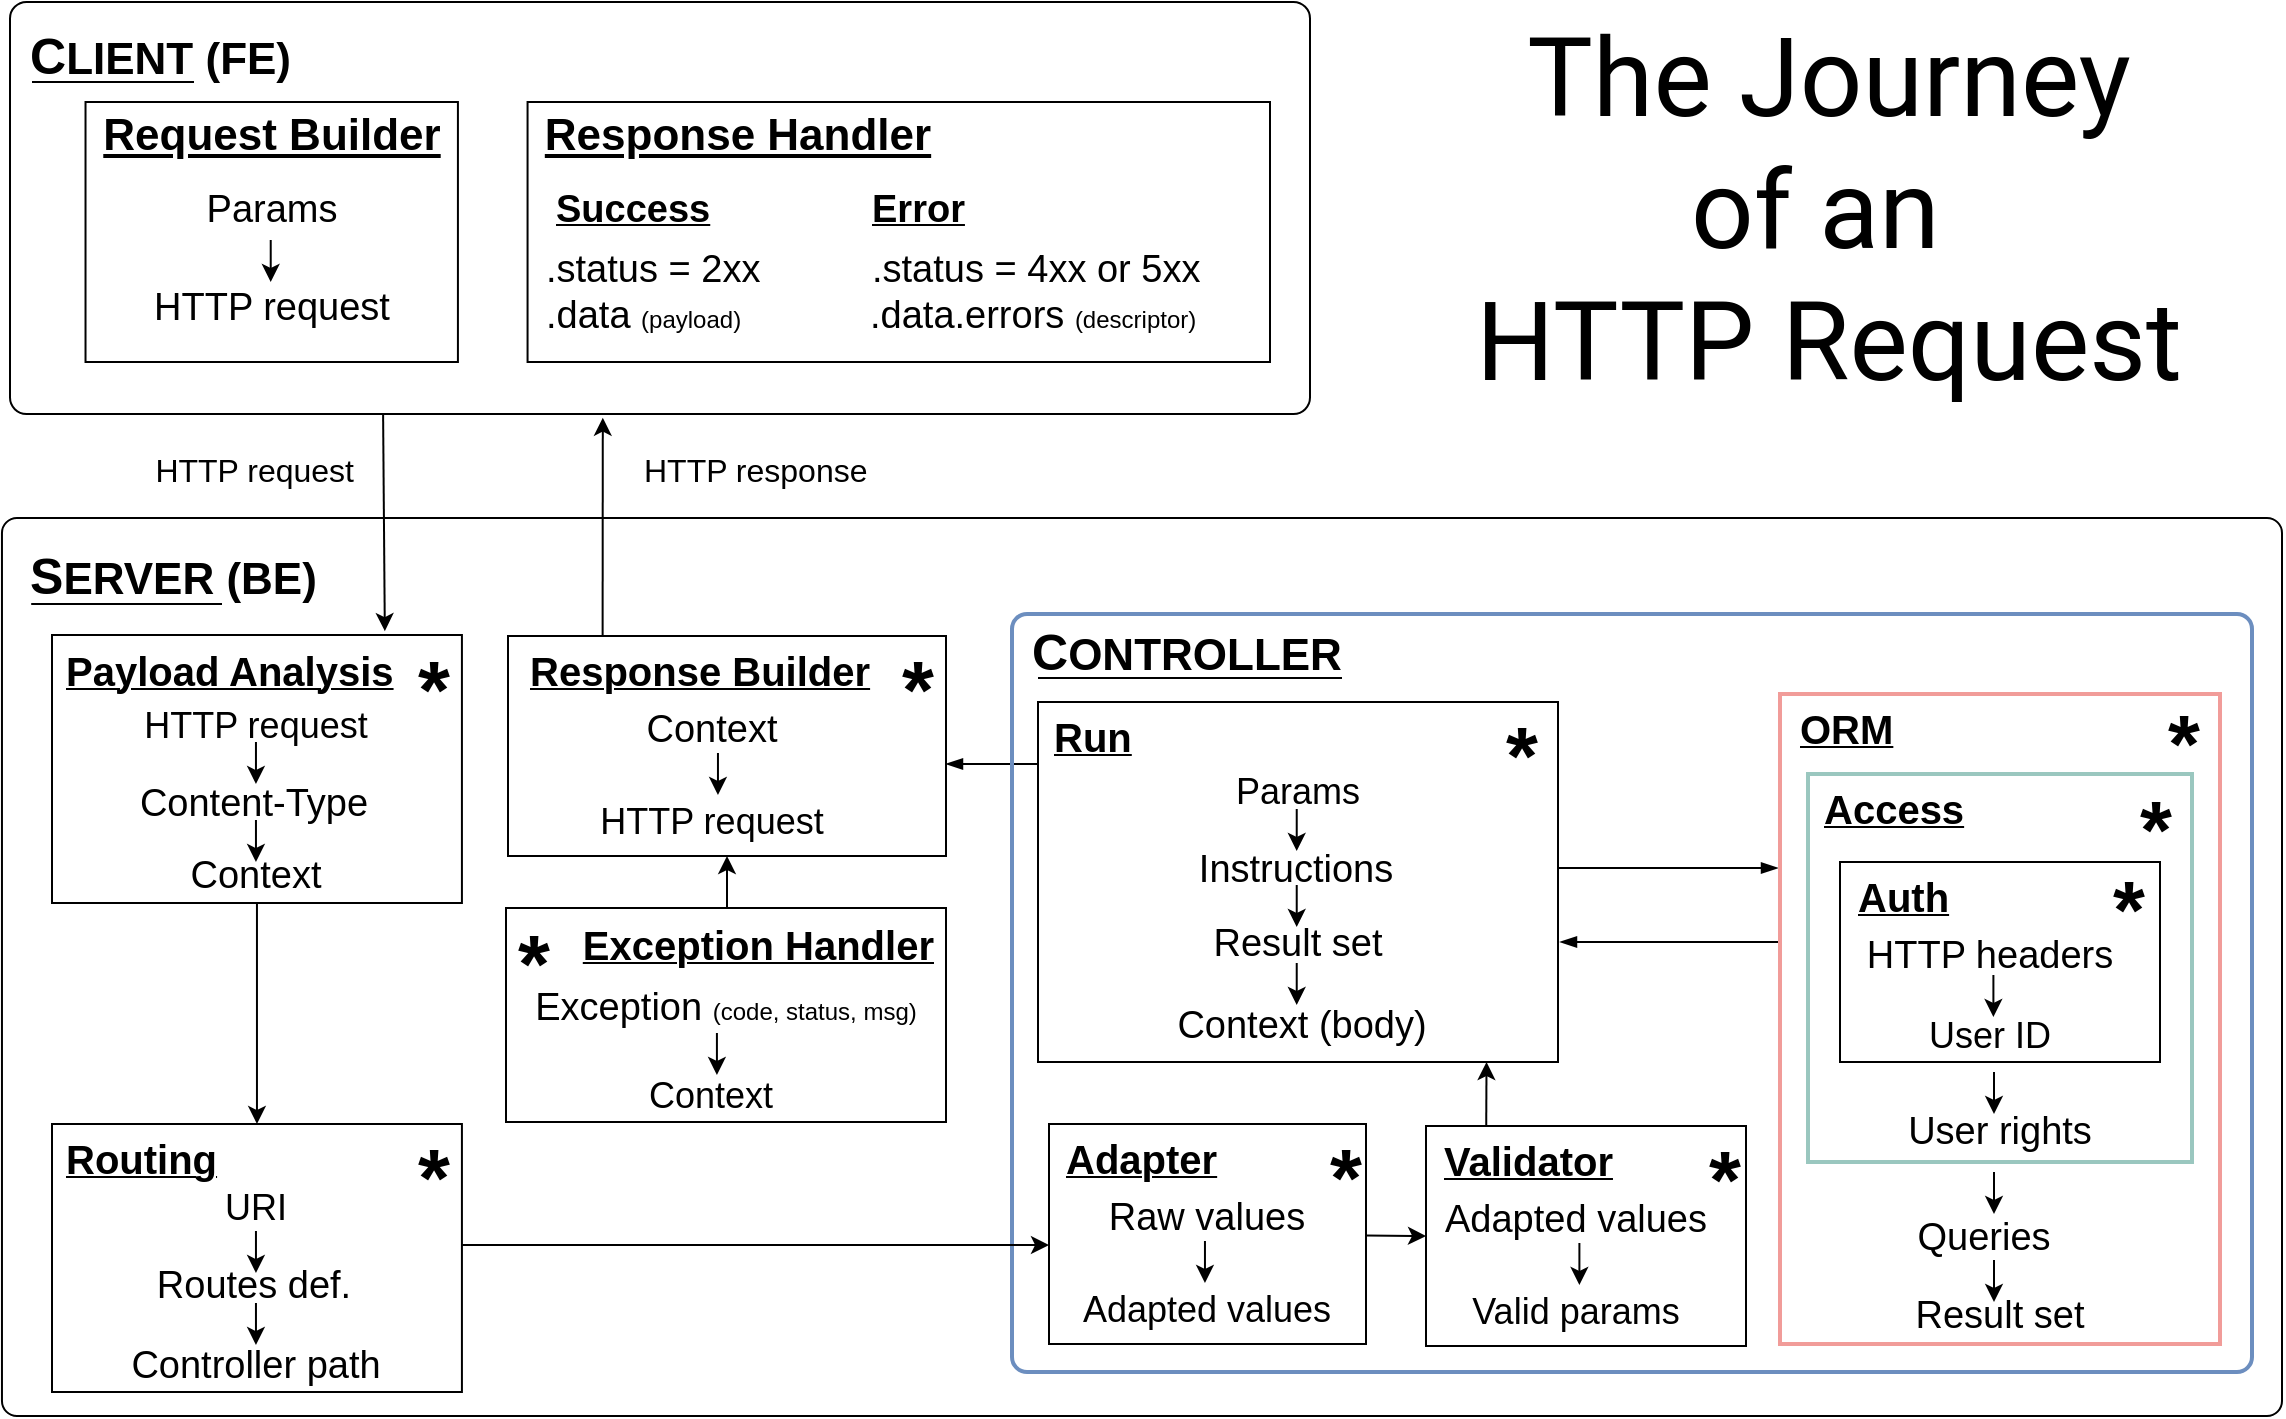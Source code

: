 <mxfile version="16.1.2" type="device"><diagram id="C5RBs43oDa-KdzZeNtuy" name="Page-1"><mxGraphModel dx="1102" dy="1684" grid="1" gridSize="5" guides="1" tooltips="1" connect="1" arrows="1" fold="1" page="1" pageScale="1" pageWidth="1169" pageHeight="827" math="0" shadow="0"><root><mxCell id="WIyWlLk6GJQsqaUBKTNV-0"/><mxCell id="WIyWlLk6GJQsqaUBKTNV-1" parent="WIyWlLk6GJQsqaUBKTNV-0"/><mxCell id="YRqpAPoDEgF5jPwhpJdt-43" value="&lt;font style=&quot;font-size: 55px&quot; data-font-src=&quot;https://fonts.googleapis.com/css?family=Roboto&quot; face=&quot;Roboto&quot;&gt;The Journey &lt;br&gt;of an&amp;nbsp;&lt;br&gt;HTTP Request&lt;/font&gt;" style="text;html=1;align=center;verticalAlign=middle;resizable=0;points=[];autosize=1;strokeColor=none;fillColor=none;fontSize=14;fontColor=none;" parent="WIyWlLk6GJQsqaUBKTNV-1" vertex="1"><mxGeometry x="735" y="-705" width="365" height="100" as="geometry"/></mxCell><mxCell id="YRqpAPoDEgF5jPwhpJdt-9" value="" style="rounded=1;whiteSpace=wrap;html=1;fontSize=12;glass=0;strokeWidth=1;shadow=0;labelPosition=center;verticalLabelPosition=top;align=center;verticalAlign=bottom;arcSize=15;absoluteArcSize=1;" parent="WIyWlLk6GJQsqaUBKTNV-1" vertex="1"><mxGeometry x="4.98" y="-500" width="1140.02" height="449" as="geometry"/></mxCell><mxCell id="YRqpAPoDEgF5jPwhpJdt-45" value="" style="edgeStyle=none;rounded=0;orthogonalLoop=1;jettySize=auto;html=1;fontFamily=Courier New;fontSize=19;fontColor=none;startArrow=blockThin;startFill=1;endArrow=none;endFill=0;strokeColor=default;" parent="WIyWlLk6GJQsqaUBKTNV-1" edge="1"><mxGeometry relative="1" as="geometry"><mxPoint x="527" y="-377" as="targetPoint"/><mxPoint x="477" y="-377" as="sourcePoint"/></mxGeometry></mxCell><mxCell id="YRqpAPoDEgF5jPwhpJdt-15" value="&lt;span style=&quot;text-align: left ; font-size: 15px&quot;&gt;&lt;span style=&quot;font-size: 15px&quot;&gt;&lt;b style=&quot;font-size: 15px&quot;&gt;&lt;u style=&quot;font-size: 15px&quot;&gt;&lt;br style=&quot;font-size: 15px&quot;&gt;&lt;/u&gt;&lt;/b&gt;&lt;/span&gt;&lt;/span&gt;" style="rounded=1;whiteSpace=wrap;html=1;align=center;labelPosition=center;verticalLabelPosition=top;verticalAlign=bottom;fontSize=15;spacing=-43;spacingLeft=0;spacingTop=0;fillColor=none;strokeColor=#6C8EBF;strokeWidth=2;absoluteArcSize=1;arcSize=15;" parent="WIyWlLk6GJQsqaUBKTNV-1" vertex="1"><mxGeometry x="510" y="-452" width="620" height="379" as="geometry"/></mxCell><mxCell id="YRqpAPoDEgF5jPwhpJdt-32" value="" style="endArrow=classic;html=1;rounded=0;fontSize=15;fontColor=none;strokeColor=default;exitX=1.001;exitY=0.698;exitDx=0;exitDy=0;entryX=0;entryY=0.75;entryDx=0;entryDy=0;exitPerimeter=0;" parent="WIyWlLk6GJQsqaUBKTNV-1" edge="1"><mxGeometry width="50" height="50" relative="1" as="geometry"><mxPoint x="235.165" y="-136.468" as="sourcePoint"/><mxPoint x="528.5" y="-136.5" as="targetPoint"/></mxGeometry></mxCell><mxCell id="YRqpAPoDEgF5jPwhpJdt-33" value="" style="endArrow=classic;html=1;rounded=0;fontSize=15;fontColor=none;strokeColor=default;exitX=1;exitY=0.5;exitDx=0;exitDy=0;entryX=0;entryY=0.5;entryDx=0;entryDy=0;" parent="WIyWlLk6GJQsqaUBKTNV-1" target="AcFWbEVWX7UrPw6HxvSy-82" edge="1"><mxGeometry width="50" height="50" relative="1" as="geometry"><mxPoint x="687" y="-141.235" as="sourcePoint"/><mxPoint x="731.04" y="-141.235" as="targetPoint"/></mxGeometry></mxCell><mxCell id="YRqpAPoDEgF5jPwhpJdt-34" value="" style="endArrow=classic;html=1;rounded=0;fontSize=15;fontColor=none;strokeColor=default;entryX=0.75;entryY=1;entryDx=0;entryDy=0;exitX=0.185;exitY=0.993;exitDx=0;exitDy=0;exitPerimeter=0;" parent="WIyWlLk6GJQsqaUBKTNV-1" source="AcFWbEVWX7UrPw6HxvSy-82" edge="1"><mxGeometry width="50" height="50" relative="1" as="geometry"><mxPoint x="747" y="-198" as="sourcePoint"/><mxPoint x="747.26" y="-228" as="targetPoint"/></mxGeometry></mxCell><mxCell id="YRqpAPoDEgF5jPwhpJdt-40" value="" style="endArrow=classic;html=1;rounded=0;fontSize=15;fontColor=none;strokeColor=default;exitX=0.5;exitY=1;exitDx=0;exitDy=0;entryX=0.5;entryY=0;entryDx=0;entryDy=0;" parent="WIyWlLk6GJQsqaUBKTNV-1" source="YRqpAPoDEgF5jPwhpJdt-10" target="AcFWbEVWX7UrPw6HxvSy-53" edge="1"><mxGeometry width="50" height="50" relative="1" as="geometry"><mxPoint x="135" y="-268" as="sourcePoint"/><mxPoint x="135" y="-242" as="targetPoint"/></mxGeometry></mxCell><mxCell id="YRqpAPoDEgF5jPwhpJdt-44" value="" style="endArrow=classic;html=1;rounded=0;fontFamily=Courier New;fontSize=15;fontColor=none;strokeColor=default;exitX=0.5;exitY=0;exitDx=0;exitDy=0;entryX=0.5;entryY=1;entryDx=0;entryDy=0;" parent="WIyWlLk6GJQsqaUBKTNV-1" target="YRqpAPoDEgF5jPwhpJdt-12" edge="1"><mxGeometry width="50" height="50" relative="1" as="geometry"><mxPoint x="367.5" y="-242" as="sourcePoint"/><mxPoint x="362" y="-292" as="targetPoint"/></mxGeometry></mxCell><mxCell id="zEfYHVvR3fxzeEEic3l--5" value="" style="edgeStyle=none;rounded=0;orthogonalLoop=1;jettySize=auto;html=1;fontFamily=Courier New;fontSize=19;fontColor=none;startArrow=blockThin;startFill=1;endArrow=none;endFill=0;strokeColor=default;exitX=1.001;exitY=0.187;exitDx=0;exitDy=0;entryX=-0.002;entryY=0.12;entryDx=0;entryDy=0;entryPerimeter=0;exitPerimeter=0;" parent="WIyWlLk6GJQsqaUBKTNV-1" edge="1"><mxGeometry relative="1" as="geometry"><mxPoint x="916" y="-288" as="targetPoint"/><mxPoint x="784" y="-288" as="sourcePoint"/></mxGeometry></mxCell><mxCell id="YRqpAPoDEgF5jPwhpJdt-41" value="" style="endArrow=classic;html=1;rounded=0;fontSize=15;fontColor=none;strokeColor=default;entryX=0.456;entryY=1.009;entryDx=0;entryDy=0;exitX=0.216;exitY=-0.005;exitDx=0;exitDy=0;entryPerimeter=0;exitPerimeter=0;" parent="WIyWlLk6GJQsqaUBKTNV-1" source="YRqpAPoDEgF5jPwhpJdt-12" target="WIyWlLk6GJQsqaUBKTNV-3" edge="1"><mxGeometry width="50" height="50" relative="1" as="geometry"><mxPoint x="373" y="-432" as="sourcePoint"/><mxPoint x="373.345" y="-598.673" as="targetPoint"/></mxGeometry></mxCell><mxCell id="YRqpAPoDEgF5jPwhpJdt-42" value="" style="endArrow=classic;html=1;rounded=0;fontSize=15;fontColor=none;strokeColor=default;entryX=0.836;entryY=-0.064;entryDx=0;entryDy=0;exitX=0.287;exitY=0.999;exitDx=0;exitDy=0;entryPerimeter=0;exitPerimeter=0;" parent="WIyWlLk6GJQsqaUBKTNV-1" source="WIyWlLk6GJQsqaUBKTNV-3" target="AcFWbEVWX7UrPw6HxvSy-22" edge="1"><mxGeometry width="50" height="50" relative="1" as="geometry"><mxPoint x="560" y="-372" as="sourcePoint"/><mxPoint x="610" y="-422" as="targetPoint"/></mxGeometry></mxCell><mxCell id="zEfYHVvR3fxzeEEic3l--7" value="" style="edgeStyle=none;rounded=0;orthogonalLoop=1;jettySize=auto;html=1;fontFamily=Courier New;fontSize=19;fontColor=none;startArrow=blockThin;startFill=1;endArrow=none;endFill=0;strokeColor=default;entryX=1.001;entryY=0.419;entryDx=0;entryDy=0;entryPerimeter=0;" parent="WIyWlLk6GJQsqaUBKTNV-1" edge="1"><mxGeometry relative="1" as="geometry"><mxPoint x="783" y="-325" as="targetPoint"/><mxPoint x="893" y="-325" as="sourcePoint"/></mxGeometry></mxCell><mxCell id="AcFWbEVWX7UrPw6HxvSy-15" value="" style="group;absoluteArcSize=1;arcSize=15;" parent="WIyWlLk6GJQsqaUBKTNV-1" vertex="1" connectable="0"><mxGeometry x="9" y="-758" width="650" height="206" as="geometry"/></mxCell><mxCell id="WIyWlLk6GJQsqaUBKTNV-3" value="" style="rounded=1;whiteSpace=wrap;html=1;fontSize=12;glass=0;strokeWidth=1;shadow=0;labelPosition=center;verticalLabelPosition=top;align=center;verticalAlign=bottom;arcSize=4;imageHeight=24;" parent="AcFWbEVWX7UrPw6HxvSy-15" vertex="1"><mxGeometry width="650" height="206" as="geometry"/></mxCell><mxCell id="AcFWbEVWX7UrPw6HxvSy-3" value="&lt;font style=&quot;font-size: 22px&quot;&gt;&lt;b&gt;&lt;font style=&quot;font-size: 25px&quot;&gt;C&lt;/font&gt;&lt;/b&gt;&lt;b&gt;&lt;font style=&quot;font-size: 22px&quot;&gt;LIENT&lt;/font&gt;&lt;span&gt; (FE)&lt;/span&gt;&lt;br&gt;&lt;/b&gt;&lt;/font&gt;" style="rounded=0;whiteSpace=wrap;html=1;align=left;spacingTop=4;fillColor=none;strokeColor=none;" parent="AcFWbEVWX7UrPw6HxvSy-15" vertex="1"><mxGeometry x="8.0" y="10" width="186.2" height="30" as="geometry"/></mxCell><mxCell id="AcFWbEVWX7UrPw6HxvSy-14" value="" style="group" parent="AcFWbEVWX7UrPw6HxvSy-15" vertex="1" connectable="0"><mxGeometry x="37.76" y="50" width="186.2" height="130" as="geometry"/></mxCell><mxCell id="YRqpAPoDEgF5jPwhpJdt-0" value="" style="rounded=0;whiteSpace=wrap;html=1;align=center;spacingTop=4;" parent="AcFWbEVWX7UrPw6HxvSy-14" vertex="1"><mxGeometry x="7.105e-15" width="186.2" height="130" as="geometry"/></mxCell><mxCell id="AcFWbEVWX7UrPw6HxvSy-0" value="&lt;font style=&quot;font-size: 19px&quot;&gt;&lt;b style=&quot;font-size: 22px&quot;&gt;&lt;u&gt;Request Builder&lt;/u&gt;&lt;br&gt;&lt;/b&gt;&lt;/font&gt;" style="rounded=0;whiteSpace=wrap;html=1;align=center;spacingTop=4;fillColor=none;strokeColor=none;" parent="AcFWbEVWX7UrPw6HxvSy-14" vertex="1"><mxGeometry x="2.842e-14" width="186.2" height="30" as="geometry"/></mxCell><mxCell id="AcFWbEVWX7UrPw6HxvSy-1" value="&lt;font&gt;&lt;font style=&quot;font-size: 19px&quot;&gt;Params&lt;/font&gt;&lt;br&gt;&lt;/font&gt;" style="rounded=0;whiteSpace=wrap;html=1;align=center;spacingTop=4;fillColor=none;strokeColor=none;" parent="AcFWbEVWX7UrPw6HxvSy-14" vertex="1"><mxGeometry x="7.105e-15" y="37" width="186.2" height="30" as="geometry"/></mxCell><mxCell id="AcFWbEVWX7UrPw6HxvSy-2" value="&lt;font&gt;&lt;font style=&quot;font-size: 19px&quot;&gt;HTTP request&lt;/font&gt;&lt;br&gt;&lt;/font&gt;" style="rounded=0;whiteSpace=wrap;html=1;align=center;spacingTop=4;fillColor=none;strokeColor=none;" parent="AcFWbEVWX7UrPw6HxvSy-14" vertex="1"><mxGeometry y="86" width="186.2" height="30" as="geometry"/></mxCell><mxCell id="AcFWbEVWX7UrPw6HxvSy-4" value="" style="endArrow=classic;html=1;rounded=0;fontSize=19;" parent="AcFWbEVWX7UrPw6HxvSy-14" edge="1"><mxGeometry width="50" height="50" relative="1" as="geometry"><mxPoint x="92.6" y="69" as="sourcePoint"/><mxPoint x="92.6" y="90" as="targetPoint"/></mxGeometry></mxCell><mxCell id="YRqpAPoDEgF5jPwhpJdt-3" value="&lt;div style=&quot;font-size: 19px&quot;&gt;&lt;/div&gt;&lt;span style=&quot;font-size: 17px&quot;&gt;&lt;br&gt;&lt;/span&gt;" style="rounded=0;whiteSpace=wrap;html=1;align=center;spacingTop=1;" parent="AcFWbEVWX7UrPw6HxvSy-15" vertex="1"><mxGeometry x="258.78" y="50" width="371.22" height="130" as="geometry"/></mxCell><mxCell id="AcFWbEVWX7UrPw6HxvSy-5" value="&lt;font style=&quot;font-size: 19px&quot;&gt;&lt;b style=&quot;font-size: 22px&quot;&gt;&lt;u&gt;Response Handler&lt;/u&gt;&lt;br&gt;&lt;/b&gt;&lt;/font&gt;" style="rounded=0;whiteSpace=wrap;html=1;align=center;spacingTop=4;fillColor=none;strokeColor=none;" parent="AcFWbEVWX7UrPw6HxvSy-15" vertex="1"><mxGeometry x="243" y="50" width="242.04" height="30" as="geometry"/></mxCell><mxCell id="AcFWbEVWX7UrPw6HxvSy-6" value="&lt;font&gt;&lt;font style=&quot;font-size: 19px&quot;&gt;.data &lt;/font&gt;&lt;font style=&quot;font-size: 12px&quot;&gt;(payload)&lt;/font&gt;&lt;br&gt;&lt;/font&gt;" style="rounded=0;whiteSpace=wrap;html=1;align=left;spacingTop=4;fillColor=none;strokeColor=none;" parent="AcFWbEVWX7UrPw6HxvSy-15" vertex="1"><mxGeometry x="266.0" y="140" width="186.2" height="30" as="geometry"/></mxCell><mxCell id="AcFWbEVWX7UrPw6HxvSy-7" value="&lt;font&gt;&lt;font style=&quot;font-size: 19px&quot;&gt;.data.errors &lt;/font&gt;&lt;font style=&quot;font-size: 12px&quot;&gt;(descriptor)&lt;/font&gt;&lt;br&gt;&lt;/font&gt;" style="rounded=0;whiteSpace=wrap;html=1;align=left;spacingTop=4;fillColor=none;strokeColor=none;" parent="AcFWbEVWX7UrPw6HxvSy-15" vertex="1"><mxGeometry x="428.0" y="140" width="186.2" height="30" as="geometry"/></mxCell><mxCell id="AcFWbEVWX7UrPw6HxvSy-8" value="&lt;font&gt;&lt;font style=&quot;font-size: 19px&quot;&gt;.status = 4xx or 5xx&lt;/font&gt;&lt;br&gt;&lt;/font&gt;" style="rounded=0;whiteSpace=wrap;html=1;align=left;spacingTop=4;fillColor=none;strokeColor=none;" parent="AcFWbEVWX7UrPw6HxvSy-15" vertex="1"><mxGeometry x="429.46" y="117" width="190.54" height="30" as="geometry"/></mxCell><mxCell id="AcFWbEVWX7UrPw6HxvSy-9" value="&lt;font&gt;&lt;font style=&quot;font-size: 19px&quot;&gt;&lt;b&gt;&lt;u&gt;Success&lt;/u&gt;&lt;/b&gt;&lt;/font&gt;&lt;br&gt;&lt;/font&gt;" style="rounded=0;whiteSpace=wrap;html=1;align=left;spacingTop=4;fillColor=none;strokeColor=none;" parent="AcFWbEVWX7UrPw6HxvSy-15" vertex="1"><mxGeometry x="270.92" y="87" width="107.08" height="30" as="geometry"/></mxCell><mxCell id="AcFWbEVWX7UrPw6HxvSy-12" value="&lt;font&gt;&lt;font style=&quot;font-size: 19px&quot;&gt;&lt;b&gt;&lt;u&gt;Error&lt;/u&gt;&lt;/b&gt;&lt;/font&gt;&lt;br&gt;&lt;/font&gt;" style="rounded=0;whiteSpace=wrap;html=1;align=left;spacingTop=4;fillColor=none;strokeColor=none;" parent="AcFWbEVWX7UrPw6HxvSy-15" vertex="1"><mxGeometry x="429.46" y="87" width="68.54" height="30" as="geometry"/></mxCell><mxCell id="AcFWbEVWX7UrPw6HxvSy-121" value="&lt;font&gt;&lt;font style=&quot;font-size: 19px&quot;&gt;.status = 2xx&lt;/font&gt;&lt;br&gt;&lt;/font&gt;" style="rounded=0;whiteSpace=wrap;html=1;align=left;spacingTop=4;fillColor=none;strokeColor=none;" parent="AcFWbEVWX7UrPw6HxvSy-15" vertex="1"><mxGeometry x="266" y="117" width="190.54" height="30" as="geometry"/></mxCell><mxCell id="AcFWbEVWX7UrPw6HxvSy-125" value="" style="endArrow=none;html=1;rounded=0;fontFamily=Garamond;fontSize=25;exitX=0;exitY=1;exitDx=0;exitDy=0;entryX=0.827;entryY=1.022;entryDx=0;entryDy=0;entryPerimeter=0;" parent="AcFWbEVWX7UrPw6HxvSy-15" edge="1"><mxGeometry width="50" height="50" relative="1" as="geometry"><mxPoint x="11.0" y="40" as="sourcePoint"/><mxPoint x="92" y="40" as="targetPoint"/></mxGeometry></mxCell><mxCell id="AcFWbEVWX7UrPw6HxvSy-16" value="&lt;font&gt;&lt;b&gt;&lt;font style=&quot;font-size: 25px&quot;&gt;S&lt;/font&gt;&lt;font style=&quot;font-size: 22px&quot;&gt;ERVER&lt;/font&gt;&lt;span style=&quot;font-size: 22px&quot;&gt;&amp;nbsp;(BE)&lt;/span&gt;&lt;br&gt;&lt;/b&gt;&lt;/font&gt;" style="rounded=0;whiteSpace=wrap;html=1;align=left;spacingTop=4;fillColor=none;strokeColor=none;" parent="WIyWlLk6GJQsqaUBKTNV-1" vertex="1"><mxGeometry x="17" y="-488" width="200" height="30" as="geometry"/></mxCell><mxCell id="AcFWbEVWX7UrPw6HxvSy-18" value="&lt;font style=&quot;font-size: 16px;&quot;&gt;&lt;span style=&quot;font-size: 16px;&quot;&gt;HTTP response&lt;br style=&quot;font-size: 16px;&quot;&gt;&lt;/span&gt;&lt;/font&gt;" style="rounded=0;whiteSpace=wrap;html=1;align=left;spacingTop=4;fillColor=none;strokeColor=none;fontSize=16;" parent="WIyWlLk6GJQsqaUBKTNV-1" vertex="1"><mxGeometry x="323.8" y="-541" width="186.2" height="30" as="geometry"/></mxCell><mxCell id="AcFWbEVWX7UrPw6HxvSy-19" value="&lt;font style=&quot;font-size: 16px;&quot;&gt;&lt;font style=&quot;font-size: 16px;&quot;&gt;HTTP request&lt;/font&gt;&lt;br style=&quot;font-size: 16px;&quot;&gt;&lt;/font&gt;" style="rounded=0;whiteSpace=wrap;html=1;align=right;spacingTop=4;fillColor=none;strokeColor=none;fontSize=16;" parent="WIyWlLk6GJQsqaUBKTNV-1" vertex="1"><mxGeometry x="10" y="-541" width="173" height="30" as="geometry"/></mxCell><mxCell id="AcFWbEVWX7UrPw6HxvSy-35" value="" style="group" parent="WIyWlLk6GJQsqaUBKTNV-1" vertex="1" connectable="0"><mxGeometry x="258" y="-441" width="219" height="110" as="geometry"/></mxCell><mxCell id="YRqpAPoDEgF5jPwhpJdt-12" value="" style="rounded=0;whiteSpace=wrap;html=1;align=center;spacing=2;verticalAlign=top;" parent="AcFWbEVWX7UrPw6HxvSy-35" vertex="1"><mxGeometry width="219" height="110" as="geometry"/></mxCell><mxCell id="AcFWbEVWX7UrPw6HxvSy-31" value="&lt;font&gt;&lt;font style=&quot;font-size: 19px&quot;&gt;Context&lt;/font&gt;&lt;br&gt;&lt;/font&gt;" style="rounded=0;whiteSpace=wrap;html=1;align=center;spacingTop=4;fillColor=none;strokeColor=none;" parent="AcFWbEVWX7UrPw6HxvSy-35" vertex="1"><mxGeometry x="9.0" y="30" width="186.2" height="30" as="geometry"/></mxCell><mxCell id="AcFWbEVWX7UrPw6HxvSy-32" value="&lt;font&gt;&lt;b&gt;&lt;u&gt;&lt;font style=&quot;font-size: 20px&quot;&gt;Response Builder&lt;/font&gt;&lt;/u&gt;&lt;br&gt;&lt;/b&gt;&lt;/font&gt;" style="rounded=0;whiteSpace=wrap;html=1;align=left;spacingTop=4;fillColor=none;strokeColor=none;" parent="AcFWbEVWX7UrPw6HxvSy-35" vertex="1"><mxGeometry x="9" width="193.24" height="30" as="geometry"/></mxCell><mxCell id="AcFWbEVWX7UrPw6HxvSy-33" value="&lt;font style=&quot;font-size: 18px;&quot;&gt;&lt;span style=&quot;font-size: 18px;&quot;&gt;HTTP request&lt;br style=&quot;font-size: 18px;&quot;&gt;&lt;/span&gt;&lt;/font&gt;" style="rounded=0;whiteSpace=wrap;html=1;align=center;spacingTop=4;fillColor=none;strokeColor=none;fontSize=18;" parent="AcFWbEVWX7UrPw6HxvSy-35" vertex="1"><mxGeometry x="9.0" y="76" width="186.2" height="30" as="geometry"/></mxCell><mxCell id="AcFWbEVWX7UrPw6HxvSy-34" value="" style="endArrow=classic;html=1;rounded=0;fontSize=19;" parent="AcFWbEVWX7UrPw6HxvSy-35" edge="1"><mxGeometry width="50" height="50" relative="1" as="geometry"><mxPoint x="104.98" y="58.5" as="sourcePoint"/><mxPoint x="104.98" y="79.5" as="targetPoint"/></mxGeometry></mxCell><mxCell id="AcFWbEVWX7UrPw6HxvSy-62" value="&lt;font&gt;&lt;b&gt;&lt;font style=&quot;font-size: 41px&quot;&gt;*&lt;/font&gt;&lt;br&gt;&lt;/b&gt;&lt;/font&gt;" style="rounded=0;whiteSpace=wrap;html=1;align=center;spacingTop=4;fillColor=none;strokeColor=none;" parent="AcFWbEVWX7UrPw6HxvSy-35" vertex="1"><mxGeometry x="190.76" y="10" width="28.24" height="30" as="geometry"/></mxCell><mxCell id="AcFWbEVWX7UrPw6HxvSy-47" value="" style="group" parent="WIyWlLk6GJQsqaUBKTNV-1" vertex="1" connectable="0"><mxGeometry x="30" y="-441.5" width="204.96" height="134" as="geometry"/></mxCell><mxCell id="AcFWbEVWX7UrPw6HxvSy-26" value="" style="group" parent="AcFWbEVWX7UrPw6HxvSy-47" vertex="1" connectable="0"><mxGeometry width="204.96" height="134" as="geometry"/></mxCell><mxCell id="YRqpAPoDEgF5jPwhpJdt-10" value="" style="rounded=0;whiteSpace=wrap;html=1;align=center;verticalAlign=top;" parent="AcFWbEVWX7UrPw6HxvSy-26" vertex="1"><mxGeometry width="204.96" height="134" as="geometry"/></mxCell><mxCell id="AcFWbEVWX7UrPw6HxvSy-17" value="&lt;font style=&quot;font-size: 18px;&quot;&gt;&lt;span style=&quot;font-size: 18px;&quot;&gt;HTTP request&lt;br style=&quot;font-size: 18px;&quot;&gt;&lt;/span&gt;&lt;/font&gt;" style="rounded=0;whiteSpace=wrap;html=1;align=center;spacingTop=4;fillColor=none;strokeColor=none;fontSize=18;" parent="AcFWbEVWX7UrPw6HxvSy-26" vertex="1"><mxGeometry x="9.38" y="28.32" width="186.2" height="30" as="geometry"/></mxCell><mxCell id="AcFWbEVWX7UrPw6HxvSy-20" value="&lt;font&gt;&lt;font style=&quot;font-size: 19px&quot;&gt;Content-Type&lt;/font&gt;&lt;br&gt;&lt;/font&gt;" style="rounded=0;whiteSpace=wrap;html=1;align=center;spacingTop=4;fillColor=none;strokeColor=none;" parent="AcFWbEVWX7UrPw6HxvSy-26" vertex="1"><mxGeometry x="8.38" y="67" width="186.2" height="30" as="geometry"/></mxCell><mxCell id="AcFWbEVWX7UrPw6HxvSy-21" value="&lt;font&gt;&lt;font style=&quot;font-size: 19px&quot;&gt;Context&lt;/font&gt;&lt;br&gt;&lt;/font&gt;" style="rounded=0;whiteSpace=wrap;html=1;align=center;spacingTop=4;fillColor=none;strokeColor=none;" parent="AcFWbEVWX7UrPw6HxvSy-26" vertex="1"><mxGeometry x="9.38" y="103.85" width="186.2" height="30" as="geometry"/></mxCell><mxCell id="AcFWbEVWX7UrPw6HxvSy-22" value="&lt;font&gt;&lt;b&gt;&lt;u&gt;&lt;font style=&quot;font-size: 20px&quot;&gt;Payload Analysis&lt;/font&gt;&lt;/u&gt;&lt;br&gt;&lt;/b&gt;&lt;/font&gt;" style="rounded=0;whiteSpace=wrap;html=1;align=left;spacingTop=4;fillColor=none;strokeColor=none;" parent="AcFWbEVWX7UrPw6HxvSy-26" vertex="1"><mxGeometry x="4.86" width="193.24" height="30" as="geometry"/></mxCell><mxCell id="AcFWbEVWX7UrPw6HxvSy-23" value="" style="endArrow=classic;html=1;rounded=0;fontSize=19;" parent="AcFWbEVWX7UrPw6HxvSy-26" edge="1"><mxGeometry width="50" height="50" relative="1" as="geometry"><mxPoint x="101.98" y="53.5" as="sourcePoint"/><mxPoint x="101.98" y="74.5" as="targetPoint"/></mxGeometry></mxCell><mxCell id="AcFWbEVWX7UrPw6HxvSy-45" value="&lt;font&gt;&lt;b&gt;&lt;font style=&quot;font-size: 41px&quot;&gt;*&lt;/font&gt;&lt;br&gt;&lt;/b&gt;&lt;/font&gt;" style="rounded=0;whiteSpace=wrap;html=1;align=center;spacingTop=4;fillColor=none;strokeColor=none;" parent="AcFWbEVWX7UrPw6HxvSy-26" vertex="1"><mxGeometry x="176.72" y="10" width="28.24" height="30" as="geometry"/></mxCell><mxCell id="AcFWbEVWX7UrPw6HxvSy-29" value="" style="endArrow=classic;html=1;rounded=0;fontSize=19;" parent="AcFWbEVWX7UrPw6HxvSy-47" edge="1"><mxGeometry width="50" height="50" relative="1" as="geometry"><mxPoint x="101.98" y="92.5" as="sourcePoint"/><mxPoint x="101.98" y="113.5" as="targetPoint"/></mxGeometry></mxCell><mxCell id="AcFWbEVWX7UrPw6HxvSy-51" value="" style="group" parent="WIyWlLk6GJQsqaUBKTNV-1" vertex="1" connectable="0"><mxGeometry x="30" y="-197" width="204.96" height="134" as="geometry"/></mxCell><mxCell id="AcFWbEVWX7UrPw6HxvSy-52" value="" style="group" parent="AcFWbEVWX7UrPw6HxvSy-51" vertex="1" connectable="0"><mxGeometry width="204.96" height="134" as="geometry"/></mxCell><mxCell id="AcFWbEVWX7UrPw6HxvSy-53" value="" style="rounded=0;whiteSpace=wrap;html=1;align=center;verticalAlign=top;" parent="AcFWbEVWX7UrPw6HxvSy-52" vertex="1"><mxGeometry width="204.96" height="134" as="geometry"/></mxCell><mxCell id="AcFWbEVWX7UrPw6HxvSy-54" value="&lt;font style=&quot;font-size: 18px&quot;&gt;&lt;span style=&quot;font-size: 18px&quot;&gt;URI&lt;br style=&quot;font-size: 18px&quot;&gt;&lt;/span&gt;&lt;/font&gt;" style="rounded=0;whiteSpace=wrap;html=1;align=center;spacingTop=4;fillColor=none;strokeColor=none;fontSize=18;" parent="AcFWbEVWX7UrPw6HxvSy-52" vertex="1"><mxGeometry x="9.38" y="25.32" width="186.2" height="30" as="geometry"/></mxCell><mxCell id="AcFWbEVWX7UrPw6HxvSy-55" value="&lt;font&gt;&lt;font style=&quot;font-size: 19px&quot;&gt;Routes def.&lt;/font&gt;&lt;br&gt;&lt;/font&gt;" style="rounded=0;whiteSpace=wrap;html=1;align=center;spacingTop=4;fillColor=none;strokeColor=none;" parent="AcFWbEVWX7UrPw6HxvSy-52" vertex="1"><mxGeometry x="8.38" y="64" width="186.2" height="30" as="geometry"/></mxCell><mxCell id="AcFWbEVWX7UrPw6HxvSy-56" value="&lt;font&gt;&lt;font style=&quot;font-size: 19px&quot;&gt;Controller path&lt;/font&gt;&lt;br&gt;&lt;/font&gt;" style="rounded=0;whiteSpace=wrap;html=1;align=center;spacingTop=4;fillColor=none;strokeColor=none;" parent="AcFWbEVWX7UrPw6HxvSy-52" vertex="1"><mxGeometry x="9.38" y="103.85" width="186.2" height="30" as="geometry"/></mxCell><mxCell id="AcFWbEVWX7UrPw6HxvSy-57" value="&lt;font&gt;&lt;b&gt;&lt;u&gt;&lt;font style=&quot;font-size: 20px&quot;&gt;Routing&lt;/font&gt;&lt;/u&gt;&lt;br&gt;&lt;/b&gt;&lt;/font&gt;" style="rounded=0;whiteSpace=wrap;html=1;align=left;spacingTop=4;fillColor=none;strokeColor=none;" parent="AcFWbEVWX7UrPw6HxvSy-52" vertex="1"><mxGeometry x="4.86" width="193.24" height="30" as="geometry"/></mxCell><mxCell id="AcFWbEVWX7UrPw6HxvSy-58" value="" style="endArrow=classic;html=1;rounded=0;fontSize=19;" parent="AcFWbEVWX7UrPw6HxvSy-52" edge="1"><mxGeometry width="50" height="50" relative="1" as="geometry"><mxPoint x="101.98" y="53.5" as="sourcePoint"/><mxPoint x="101.98" y="74.5" as="targetPoint"/></mxGeometry></mxCell><mxCell id="AcFWbEVWX7UrPw6HxvSy-59" value="&lt;font&gt;&lt;b&gt;&lt;font style=&quot;font-size: 41px&quot;&gt;*&lt;/font&gt;&lt;br&gt;&lt;/b&gt;&lt;/font&gt;" style="rounded=0;whiteSpace=wrap;html=1;align=center;spacingTop=4;fillColor=none;strokeColor=none;" parent="AcFWbEVWX7UrPw6HxvSy-52" vertex="1"><mxGeometry x="176.72" y="10" width="28.24" height="30" as="geometry"/></mxCell><mxCell id="AcFWbEVWX7UrPw6HxvSy-60" value="" style="endArrow=classic;html=1;rounded=0;fontSize=19;" parent="AcFWbEVWX7UrPw6HxvSy-51" edge="1"><mxGeometry width="50" height="50" relative="1" as="geometry"><mxPoint x="101.98" y="89.5" as="sourcePoint"/><mxPoint x="101.98" y="110.5" as="targetPoint"/></mxGeometry></mxCell><mxCell id="AcFWbEVWX7UrPw6HxvSy-63" value="&lt;font&gt;&lt;b&gt;&lt;font style=&quot;font-size: 25px&quot;&gt;C&lt;/font&gt;&lt;font style=&quot;font-size: 22px&quot;&gt;ONTROLLER&lt;/font&gt;&lt;br&gt;&lt;/b&gt;&lt;/font&gt;" style="rounded=0;whiteSpace=wrap;html=1;align=left;spacingTop=4;fillColor=none;strokeColor=none;" parent="WIyWlLk6GJQsqaUBKTNV-1" vertex="1"><mxGeometry x="518" y="-450" width="200" height="30" as="geometry"/></mxCell><mxCell id="AcFWbEVWX7UrPw6HxvSy-74" value="" style="group" parent="WIyWlLk6GJQsqaUBKTNV-1" vertex="1" connectable="0"><mxGeometry x="528.5" y="-197" width="158.5" height="110" as="geometry"/></mxCell><mxCell id="AcFWbEVWX7UrPw6HxvSy-75" value="" style="rounded=0;whiteSpace=wrap;html=1;align=center;spacing=2;verticalAlign=top;" parent="AcFWbEVWX7UrPw6HxvSy-74" vertex="1"><mxGeometry width="158.5" height="110" as="geometry"/></mxCell><mxCell id="AcFWbEVWX7UrPw6HxvSy-76" value="&lt;font&gt;&lt;font&gt;&lt;span style=&quot;font-size: 19px&quot;&gt;Raw values&lt;/span&gt;&lt;/font&gt;&lt;br&gt;&lt;/font&gt;" style="rounded=0;whiteSpace=wrap;html=1;align=center;spacingTop=4;fillColor=none;strokeColor=none;" parent="AcFWbEVWX7UrPw6HxvSy-74" vertex="1"><mxGeometry x="17.51" y="30" width="123.49" height="30" as="geometry"/></mxCell><mxCell id="AcFWbEVWX7UrPw6HxvSy-77" value="&lt;font&gt;&lt;b&gt;&lt;u&gt;&lt;font style=&quot;font-size: 20px&quot;&gt;Adapter&lt;/font&gt;&lt;/u&gt;&lt;br&gt;&lt;/b&gt;&lt;/font&gt;" style="rounded=0;whiteSpace=wrap;html=1;align=left;spacingTop=4;fillColor=none;strokeColor=none;" parent="AcFWbEVWX7UrPw6HxvSy-74" vertex="1"><mxGeometry x="6.514" width="139.856" height="30" as="geometry"/></mxCell><mxCell id="AcFWbEVWX7UrPw6HxvSy-78" value="&lt;font&gt;Adapted values&lt;br style=&quot;font-size: 18px&quot;&gt;&lt;/font&gt;" style="rounded=0;whiteSpace=wrap;html=1;align=center;spacingTop=4;fillColor=none;strokeColor=none;fontSize=18;" parent="AcFWbEVWX7UrPw6HxvSy-74" vertex="1"><mxGeometry x="12.51" y="76" width="133.49" height="30" as="geometry"/></mxCell><mxCell id="AcFWbEVWX7UrPw6HxvSy-79" value="" style="endArrow=classic;html=1;rounded=0;fontSize=19;endFill=1;" parent="AcFWbEVWX7UrPw6HxvSy-74" edge="1"><mxGeometry width="50" height="50" relative="1" as="geometry"><mxPoint x="77.979" y="58.5" as="sourcePoint"/><mxPoint x="77.979" y="79.5" as="targetPoint"/></mxGeometry></mxCell><mxCell id="AcFWbEVWX7UrPw6HxvSy-80" value="&lt;font&gt;&lt;b&gt;&lt;font style=&quot;font-size: 41px&quot;&gt;*&lt;/font&gt;&lt;br&gt;&lt;/b&gt;&lt;/font&gt;" style="rounded=0;whiteSpace=wrap;html=1;align=center;spacingTop=4;fillColor=none;strokeColor=none;" parent="AcFWbEVWX7UrPw6HxvSy-74" vertex="1"><mxGeometry x="138.061" y="10" width="20.439" height="30" as="geometry"/></mxCell><mxCell id="AcFWbEVWX7UrPw6HxvSy-81" value="" style="group" parent="WIyWlLk6GJQsqaUBKTNV-1" vertex="1" connectable="0"><mxGeometry x="717" y="-196" width="160" height="110" as="geometry"/></mxCell><mxCell id="AcFWbEVWX7UrPw6HxvSy-82" value="" style="rounded=0;whiteSpace=wrap;html=1;align=center;spacing=2;verticalAlign=top;" parent="AcFWbEVWX7UrPw6HxvSy-81" vertex="1"><mxGeometry width="160" height="110" as="geometry"/></mxCell><mxCell id="AcFWbEVWX7UrPw6HxvSy-83" value="&lt;font&gt;&lt;font style=&quot;font-size: 19px&quot;&gt;Adapted values&lt;/font&gt;&lt;br&gt;&lt;/font&gt;" style="rounded=0;whiteSpace=wrap;html=1;align=center;spacingTop=4;fillColor=none;strokeColor=none;" parent="AcFWbEVWX7UrPw6HxvSy-81" vertex="1"><mxGeometry x="6.575" y="30" width="136.037" height="30" as="geometry"/></mxCell><mxCell id="AcFWbEVWX7UrPw6HxvSy-84" value="&lt;font&gt;&lt;b&gt;&lt;u&gt;&lt;font style=&quot;font-size: 20px&quot;&gt;Validator&lt;/font&gt;&lt;/u&gt;&lt;br&gt;&lt;/b&gt;&lt;/font&gt;" style="rounded=0;whiteSpace=wrap;html=1;align=left;spacingTop=4;fillColor=none;strokeColor=none;" parent="AcFWbEVWX7UrPw6HxvSy-81" vertex="1"><mxGeometry x="6.575" width="141.18" height="30" as="geometry"/></mxCell><mxCell id="AcFWbEVWX7UrPw6HxvSy-85" value="&lt;font style=&quot;font-size: 18px&quot;&gt;&lt;span style=&quot;font-size: 18px&quot;&gt;Valid params&lt;br style=&quot;font-size: 18px&quot;&gt;&lt;/span&gt;&lt;/font&gt;" style="rounded=0;whiteSpace=wrap;html=1;align=center;spacingTop=4;fillColor=none;strokeColor=none;fontSize=18;" parent="AcFWbEVWX7UrPw6HxvSy-81" vertex="1"><mxGeometry x="6.575" y="76" width="136.037" height="30" as="geometry"/></mxCell><mxCell id="AcFWbEVWX7UrPw6HxvSy-86" value="" style="endArrow=classic;html=1;rounded=0;fontSize=19;" parent="AcFWbEVWX7UrPw6HxvSy-81" edge="1"><mxGeometry width="50" height="50" relative="1" as="geometry"><mxPoint x="76.698" y="58.5" as="sourcePoint"/><mxPoint x="76.698" y="79.5" as="targetPoint"/></mxGeometry></mxCell><mxCell id="AcFWbEVWX7UrPw6HxvSy-87" value="&lt;font&gt;&lt;b&gt;&lt;font style=&quot;font-size: 41px&quot;&gt;*&lt;/font&gt;&lt;br&gt;&lt;/b&gt;&lt;/font&gt;" style="rounded=0;whiteSpace=wrap;html=1;align=center;spacingTop=4;fillColor=none;strokeColor=none;" parent="AcFWbEVWX7UrPw6HxvSy-81" vertex="1"><mxGeometry x="139.368" y="10" width="20.632" height="30" as="geometry"/></mxCell><mxCell id="AcFWbEVWX7UrPw6HxvSy-91" value="" style="group" parent="WIyWlLk6GJQsqaUBKTNV-1" vertex="1" connectable="0"><mxGeometry x="523" y="-408" width="260" height="180" as="geometry"/></mxCell><mxCell id="AcFWbEVWX7UrPw6HxvSy-73" value="" style="endArrow=classic;html=1;rounded=0;fontSize=19;" parent="AcFWbEVWX7UrPw6HxvSy-91" edge="1"><mxGeometry width="50" height="50" relative="1" as="geometry"><mxPoint x="129.366" y="92.5" as="sourcePoint"/><mxPoint x="129.366" y="113.5" as="targetPoint"/></mxGeometry></mxCell><mxCell id="AcFWbEVWX7UrPw6HxvSy-66" value="" style="rounded=0;whiteSpace=wrap;html=1;align=center;verticalAlign=top;" parent="AcFWbEVWX7UrPw6HxvSy-91" vertex="1"><mxGeometry width="260" height="180" as="geometry"/></mxCell><mxCell id="AcFWbEVWX7UrPw6HxvSy-67" value="&lt;font style=&quot;font-size: 18px&quot;&gt;&lt;span style=&quot;font-size: 18px&quot;&gt;Params&lt;br style=&quot;font-size: 18px&quot;&gt;&lt;/span&gt;&lt;/font&gt;" style="rounded=0;whiteSpace=wrap;html=1;align=center;spacingTop=4;fillColor=none;strokeColor=none;fontSize=18;" parent="AcFWbEVWX7UrPw6HxvSy-91" vertex="1"><mxGeometry x="11.899" y="28.32" width="236.202" height="30" as="geometry"/></mxCell><mxCell id="AcFWbEVWX7UrPw6HxvSy-68" value="&lt;font&gt;&lt;font style=&quot;font-size: 19px&quot;&gt;Instructions&lt;/font&gt;&lt;br&gt;&lt;/font&gt;" style="rounded=0;whiteSpace=wrap;html=1;align=center;spacingTop=4;fillColor=none;strokeColor=none;" parent="AcFWbEVWX7UrPw6HxvSy-91" vertex="1"><mxGeometry x="10.63" y="67" width="236.202" height="30" as="geometry"/></mxCell><mxCell id="AcFWbEVWX7UrPw6HxvSy-69" value="&lt;font&gt;&lt;font style=&quot;font-size: 19px&quot;&gt;Result set&lt;/font&gt;&lt;br&gt;&lt;/font&gt;" style="rounded=0;whiteSpace=wrap;html=1;align=center;spacingTop=4;fillColor=none;strokeColor=none;" parent="AcFWbEVWX7UrPw6HxvSy-91" vertex="1"><mxGeometry x="11.899" y="103.85" width="236.202" height="30" as="geometry"/></mxCell><mxCell id="AcFWbEVWX7UrPw6HxvSy-70" value="&lt;font&gt;&lt;b&gt;&lt;u&gt;&lt;font style=&quot;font-size: 20px&quot;&gt;Run&lt;/font&gt;&lt;/u&gt;&lt;br&gt;&lt;/b&gt;&lt;/font&gt;" style="rounded=0;whiteSpace=wrap;html=1;align=left;spacingTop=4;fillColor=none;strokeColor=none;" parent="AcFWbEVWX7UrPw6HxvSy-91" vertex="1"><mxGeometry x="6.165" width="245.133" height="30" as="geometry"/></mxCell><mxCell id="AcFWbEVWX7UrPw6HxvSy-71" value="" style="endArrow=classic;html=1;rounded=0;fontSize=19;" parent="AcFWbEVWX7UrPw6HxvSy-91" edge="1"><mxGeometry width="50" height="50" relative="1" as="geometry"><mxPoint x="129.366" y="53.5" as="sourcePoint"/><mxPoint x="129.366" y="74.5" as="targetPoint"/></mxGeometry></mxCell><mxCell id="AcFWbEVWX7UrPw6HxvSy-72" value="&lt;font&gt;&lt;b&gt;&lt;font style=&quot;font-size: 41px&quot;&gt;*&lt;/font&gt;&lt;br&gt;&lt;/b&gt;&lt;/font&gt;" style="rounded=0;whiteSpace=wrap;html=1;align=center;spacingTop=4;fillColor=none;strokeColor=none;" parent="AcFWbEVWX7UrPw6HxvSy-91" vertex="1"><mxGeometry x="224.176" y="10" width="35.824" height="30" as="geometry"/></mxCell><mxCell id="AcFWbEVWX7UrPw6HxvSy-88" value="&lt;font&gt;&lt;font style=&quot;font-size: 19px&quot;&gt;Context (body)&lt;/font&gt;&lt;br&gt;&lt;/font&gt;" style="rounded=0;whiteSpace=wrap;html=1;align=center;spacingTop=4;fillColor=none;strokeColor=none;" parent="AcFWbEVWX7UrPw6HxvSy-91" vertex="1"><mxGeometry x="13.814" y="145.0" width="236.202" height="30" as="geometry"/></mxCell><mxCell id="AcFWbEVWX7UrPw6HxvSy-89" value="" style="endArrow=classic;html=1;rounded=0;fontSize=19;" parent="AcFWbEVWX7UrPw6HxvSy-91" edge="1"><mxGeometry width="50" height="50" relative="1" as="geometry"><mxPoint x="129.366" y="91.5" as="sourcePoint"/><mxPoint x="129.366" y="112.5" as="targetPoint"/></mxGeometry></mxCell><mxCell id="AcFWbEVWX7UrPw6HxvSy-90" value="" style="endArrow=classic;html=1;rounded=0;fontSize=19;" parent="AcFWbEVWX7UrPw6HxvSy-91" edge="1"><mxGeometry width="50" height="50" relative="1" as="geometry"><mxPoint x="129.366" y="130.5" as="sourcePoint"/><mxPoint x="129.366" y="151.5" as="targetPoint"/></mxGeometry></mxCell><mxCell id="AcFWbEVWX7UrPw6HxvSy-110" value="" style="group" parent="WIyWlLk6GJQsqaUBKTNV-1" vertex="1" connectable="0"><mxGeometry x="257" y="-305" width="220" height="107" as="geometry"/></mxCell><mxCell id="AcFWbEVWX7UrPw6HxvSy-37" value="" style="rounded=0;whiteSpace=wrap;html=1;align=center;spacing=2;verticalAlign=top;" parent="AcFWbEVWX7UrPw6HxvSy-110" vertex="1"><mxGeometry width="220" height="107" as="geometry"/></mxCell><mxCell id="AcFWbEVWX7UrPw6HxvSy-38" value="&lt;font&gt;&lt;font&gt;&lt;span style=&quot;font-size: 19px&quot;&gt;Exception&amp;nbsp;&lt;/span&gt;&lt;font style=&quot;font-size: 12px&quot;&gt;(code, status, msg)&lt;/font&gt;&lt;/font&gt;&lt;br&gt;&lt;/font&gt;" style="rounded=0;whiteSpace=wrap;html=1;align=center;spacingTop=4;fillColor=none;strokeColor=none;" parent="AcFWbEVWX7UrPw6HxvSy-110" vertex="1"><mxGeometry x="9.041" y="33" width="201.918" height="30" as="geometry"/></mxCell><mxCell id="AcFWbEVWX7UrPw6HxvSy-39" value="&lt;font&gt;&lt;b&gt;&lt;u&gt;&lt;font style=&quot;font-size: 20px&quot;&gt;Exception Handler&lt;/font&gt;&lt;/u&gt;&lt;br&gt;&lt;/b&gt;&lt;/font&gt;" style="rounded=0;whiteSpace=wrap;html=1;align=right;spacingTop=4;fillColor=none;strokeColor=none;" parent="AcFWbEVWX7UrPw6HxvSy-110" vertex="1"><mxGeometry x="22.1" y="1" width="194.122" height="30" as="geometry"/></mxCell><mxCell id="AcFWbEVWX7UrPw6HxvSy-40" value="&lt;font style=&quot;font-size: 18px&quot;&gt;&lt;span style=&quot;font-size: 18px&quot;&gt;Context&lt;br style=&quot;font-size: 18px&quot;&gt;&lt;/span&gt;&lt;/font&gt;" style="rounded=0;whiteSpace=wrap;html=1;align=center;spacingTop=4;fillColor=none;strokeColor=none;fontSize=18;" parent="AcFWbEVWX7UrPw6HxvSy-110" vertex="1"><mxGeometry x="9.041" y="77" width="187.05" height="30" as="geometry"/></mxCell><mxCell id="AcFWbEVWX7UrPw6HxvSy-41" value="" style="endArrow=classic;html=1;rounded=0;fontSize=19;" parent="AcFWbEVWX7UrPw6HxvSy-110" edge="1"><mxGeometry width="50" height="50" relative="1" as="geometry"><mxPoint x="105.459" y="62.5" as="sourcePoint"/><mxPoint x="105.459" y="83.5" as="targetPoint"/></mxGeometry></mxCell><mxCell id="AcFWbEVWX7UrPw6HxvSy-44" value="&lt;font&gt;&lt;b&gt;&lt;font style=&quot;font-size: 41px&quot;&gt;*&lt;/font&gt;&lt;br&gt;&lt;/b&gt;&lt;/font&gt;" style="rounded=0;whiteSpace=wrap;html=1;align=center;spacingTop=4;fillColor=none;strokeColor=none;verticalAlign=middle;" parent="AcFWbEVWX7UrPw6HxvSy-110" vertex="1"><mxGeometry y="11" width="28.369" height="30" as="geometry"/></mxCell><mxCell id="AcFWbEVWX7UrPw6HxvSy-119" value="" style="group" parent="WIyWlLk6GJQsqaUBKTNV-1" vertex="1" connectable="0"><mxGeometry x="894" y="-412" width="220" height="325" as="geometry"/></mxCell><mxCell id="YRqpAPoDEgF5jPwhpJdt-17" value="&lt;span style=&quot;text-align: left&quot;&gt;&lt;b&gt;&lt;u&gt;&lt;br&gt;&lt;/u&gt;&lt;/b&gt;&lt;/span&gt;" style="rounded=0;whiteSpace=wrap;html=1;align=center;labelPosition=center;verticalLabelPosition=top;verticalAlign=bottom;spacing=-25;strokeColor=#F19C99;strokeWidth=2;" parent="AcFWbEVWX7UrPw6HxvSy-119" vertex="1"><mxGeometry width="220" height="325" as="geometry"/></mxCell><mxCell id="AcFWbEVWX7UrPw6HxvSy-96" value="&lt;font&gt;&lt;b&gt;&lt;u&gt;&lt;font style=&quot;font-size: 20px&quot;&gt;ORM&lt;/font&gt;&lt;/u&gt;&lt;br&gt;&lt;/b&gt;&lt;/font&gt;" style="rounded=0;whiteSpace=wrap;html=1;align=left;spacingTop=4;fillColor=none;strokeColor=none;" parent="AcFWbEVWX7UrPw6HxvSy-119" vertex="1"><mxGeometry x="8.44" width="65.56" height="30" as="geometry"/></mxCell><mxCell id="AcFWbEVWX7UrPw6HxvSy-108" value="&lt;font&gt;&lt;b&gt;&lt;font style=&quot;font-size: 41px&quot;&gt;*&lt;/font&gt;&lt;br&gt;&lt;/b&gt;&lt;/font&gt;" style="rounded=0;whiteSpace=wrap;html=1;align=center;spacingTop=4;fillColor=none;strokeColor=none;" parent="AcFWbEVWX7UrPw6HxvSy-119" vertex="1"><mxGeometry x="184.176" y="8" width="35.824" height="30" as="geometry"/></mxCell><mxCell id="AcFWbEVWX7UrPw6HxvSy-111" value="&lt;font&gt;&lt;font style=&quot;font-size: 19px&quot;&gt;Result set&lt;/font&gt;&lt;br&gt;&lt;/font&gt;" style="rounded=0;whiteSpace=wrap;html=1;align=center;spacingTop=4;fillColor=none;strokeColor=none;" parent="AcFWbEVWX7UrPw6HxvSy-119" vertex="1"><mxGeometry x="41.985" y="294" width="136.037" height="30" as="geometry"/></mxCell><mxCell id="AcFWbEVWX7UrPw6HxvSy-114" value="" style="endArrow=classic;html=1;rounded=0;fontSize=19;" parent="AcFWbEVWX7UrPw6HxvSy-119" edge="1"><mxGeometry width="50" height="50" relative="1" as="geometry"><mxPoint x="106.998" y="239" as="sourcePoint"/><mxPoint x="106.998" y="260" as="targetPoint"/></mxGeometry></mxCell><mxCell id="AcFWbEVWX7UrPw6HxvSy-115" value="" style="endArrow=classic;html=1;rounded=0;fontSize=19;" parent="AcFWbEVWX7UrPw6HxvSy-119" edge="1"><mxGeometry width="50" height="50" relative="1" as="geometry"><mxPoint x="106.998" y="283" as="sourcePoint"/><mxPoint x="106.998" y="304" as="targetPoint"/></mxGeometry></mxCell><mxCell id="AcFWbEVWX7UrPw6HxvSy-116" value="&lt;font&gt;&lt;font style=&quot;font-size: 19px&quot;&gt;Queries&lt;/font&gt;&lt;br&gt;&lt;/font&gt;" style="rounded=0;whiteSpace=wrap;html=1;align=center;spacingTop=4;fillColor=none;strokeColor=none;" parent="AcFWbEVWX7UrPw6HxvSy-119" vertex="1"><mxGeometry x="34.135" y="255" width="136.037" height="30" as="geometry"/></mxCell><mxCell id="AcFWbEVWX7UrPw6HxvSy-118" value="" style="group" parent="AcFWbEVWX7UrPw6HxvSy-119" vertex="1" connectable="0"><mxGeometry x="14" y="40" width="192" height="194" as="geometry"/></mxCell><mxCell id="YRqpAPoDEgF5jPwhpJdt-39" value="" style="endArrow=classic;startArrow=classic;html=1;rounded=0;fontSize=15;fontColor=none;strokeColor=default;entryX=0.5;entryY=1;entryDx=0;entryDy=0;" parent="AcFWbEVWX7UrPw6HxvSy-118" edge="1"><mxGeometry width="50" height="50" relative="1" as="geometry"><mxPoint x="133" y="180" as="sourcePoint"/><mxPoint x="133" y="160" as="targetPoint"/></mxGeometry></mxCell><mxCell id="YRqpAPoDEgF5jPwhpJdt-20" value="&lt;span&gt;&lt;b&gt;&lt;u&gt;&lt;br&gt;&lt;/u&gt;&lt;/b&gt;&lt;/span&gt;" style="rounded=0;whiteSpace=wrap;html=1;align=center;labelPosition=center;verticalLabelPosition=top;verticalAlign=bottom;spacing=-25;strokeColor=#9AC7BF;strokeWidth=2;" parent="AcFWbEVWX7UrPw6HxvSy-118" vertex="1"><mxGeometry width="192" height="194" as="geometry"/></mxCell><mxCell id="AcFWbEVWX7UrPw6HxvSy-97" value="&lt;font&gt;&lt;b&gt;&lt;u&gt;&lt;font style=&quot;font-size: 20px&quot;&gt;Access&lt;/font&gt;&lt;/u&gt;&lt;br&gt;&lt;/b&gt;&lt;/font&gt;" style="rounded=0;whiteSpace=wrap;html=1;align=left;spacingTop=4;fillColor=none;strokeColor=none;" parent="AcFWbEVWX7UrPw6HxvSy-118" vertex="1"><mxGeometry x="6" width="90" height="30" as="geometry"/></mxCell><mxCell id="AcFWbEVWX7UrPw6HxvSy-107" value="&lt;font&gt;&lt;b&gt;&lt;font style=&quot;font-size: 41px&quot;&gt;*&lt;/font&gt;&lt;br&gt;&lt;/b&gt;&lt;/font&gt;" style="rounded=0;whiteSpace=wrap;html=1;align=center;spacingTop=4;fillColor=none;strokeColor=none;" parent="AcFWbEVWX7UrPw6HxvSy-118" vertex="1"><mxGeometry x="156.176" y="11" width="35.824" height="30" as="geometry"/></mxCell><mxCell id="AcFWbEVWX7UrPw6HxvSy-112" value="&lt;font&gt;&lt;font style=&quot;font-size: 19px&quot;&gt;User rights&lt;/font&gt;&lt;br&gt;&lt;/font&gt;" style="rounded=0;whiteSpace=wrap;html=1;align=center;spacingTop=4;fillColor=none;strokeColor=none;" parent="AcFWbEVWX7UrPw6HxvSy-118" vertex="1"><mxGeometry x="27.985" y="162" width="136.037" height="30" as="geometry"/></mxCell><mxCell id="AcFWbEVWX7UrPw6HxvSy-113" value="" style="endArrow=classic;html=1;rounded=0;fontSize=19;" parent="AcFWbEVWX7UrPw6HxvSy-118" edge="1"><mxGeometry width="50" height="50" relative="1" as="geometry"><mxPoint x="92.998" y="149" as="sourcePoint"/><mxPoint x="92.998" y="170" as="targetPoint"/></mxGeometry></mxCell><mxCell id="AcFWbEVWX7UrPw6HxvSy-117" value="" style="group" parent="AcFWbEVWX7UrPw6HxvSy-118" vertex="1" connectable="0"><mxGeometry x="16" y="44" width="160" height="100" as="geometry"/></mxCell><mxCell id="AcFWbEVWX7UrPw6HxvSy-101" value="" style="rounded=0;whiteSpace=wrap;html=1;align=center;spacing=2;verticalAlign=top;" parent="AcFWbEVWX7UrPw6HxvSy-117" vertex="1"><mxGeometry width="160" height="100" as="geometry"/></mxCell><mxCell id="AcFWbEVWX7UrPw6HxvSy-102" value="&lt;font&gt;&lt;font style=&quot;font-size: 19px&quot;&gt;HTTP headers&lt;/font&gt;&lt;br&gt;&lt;/font&gt;" style="rounded=0;whiteSpace=wrap;html=1;align=center;spacingTop=4;fillColor=none;strokeColor=none;" parent="AcFWbEVWX7UrPw6HxvSy-117" vertex="1"><mxGeometry x="6.575" y="30" width="136.037" height="30" as="geometry"/></mxCell><mxCell id="AcFWbEVWX7UrPw6HxvSy-103" value="&lt;font&gt;&lt;b&gt;&lt;u&gt;&lt;font style=&quot;font-size: 20px&quot;&gt;Auth&lt;/font&gt;&lt;/u&gt;&lt;br&gt;&lt;/b&gt;&lt;/font&gt;" style="rounded=0;whiteSpace=wrap;html=1;align=left;spacingTop=4;fillColor=none;strokeColor=none;" parent="AcFWbEVWX7UrPw6HxvSy-117" vertex="1"><mxGeometry x="6.575" width="141.18" height="30" as="geometry"/></mxCell><mxCell id="AcFWbEVWX7UrPw6HxvSy-104" value="&lt;font style=&quot;font-size: 18px&quot;&gt;&lt;span style=&quot;font-size: 18px&quot;&gt;User ID&lt;br style=&quot;font-size: 18px&quot;&gt;&lt;/span&gt;&lt;/font&gt;" style="rounded=0;whiteSpace=wrap;html=1;align=center;spacingTop=4;fillColor=none;strokeColor=none;fontSize=18;" parent="AcFWbEVWX7UrPw6HxvSy-117" vertex="1"><mxGeometry x="6.575" y="70" width="136.037" height="30" as="geometry"/></mxCell><mxCell id="AcFWbEVWX7UrPw6HxvSy-105" value="" style="endArrow=classic;html=1;rounded=0;fontSize=19;" parent="AcFWbEVWX7UrPw6HxvSy-117" edge="1"><mxGeometry width="50" height="50" relative="1" as="geometry"><mxPoint x="76.698" y="56.5" as="sourcePoint"/><mxPoint x="76.698" y="77.5" as="targetPoint"/></mxGeometry></mxCell><mxCell id="AcFWbEVWX7UrPw6HxvSy-106" value="&lt;font&gt;&lt;b&gt;&lt;font style=&quot;font-size: 41px&quot;&gt;*&lt;/font&gt;&lt;br&gt;&lt;/b&gt;&lt;/font&gt;" style="rounded=0;whiteSpace=wrap;html=1;align=center;spacingTop=4;fillColor=none;strokeColor=none;" parent="AcFWbEVWX7UrPw6HxvSy-117" vertex="1"><mxGeometry x="130" y="7" width="29" height="30" as="geometry"/></mxCell><mxCell id="AcFWbEVWX7UrPw6HxvSy-123" value="" style="endArrow=none;html=1;rounded=0;fontFamily=Garamond;fontSize=25;exitX=0;exitY=1;exitDx=0;exitDy=0;entryX=0.827;entryY=1.022;entryDx=0;entryDy=0;entryPerimeter=0;" parent="WIyWlLk6GJQsqaUBKTNV-1" edge="1"><mxGeometry width="50" height="50" relative="1" as="geometry"><mxPoint x="19.6" y="-457" as="sourcePoint"/><mxPoint x="115" y="-457" as="targetPoint"/></mxGeometry></mxCell><mxCell id="AcFWbEVWX7UrPw6HxvSy-124" value="" style="endArrow=none;html=1;rounded=0;fontFamily=Garamond;fontSize=25;exitX=0;exitY=1;exitDx=0;exitDy=0;entryX=0.827;entryY=1.022;entryDx=0;entryDy=0;entryPerimeter=0;" parent="WIyWlLk6GJQsqaUBKTNV-1" edge="1"><mxGeometry width="50" height="50" relative="1" as="geometry"><mxPoint x="523" y="-420" as="sourcePoint"/><mxPoint x="675" y="-420" as="targetPoint"/></mxGeometry></mxCell></root></mxGraphModel></diagram></mxfile>